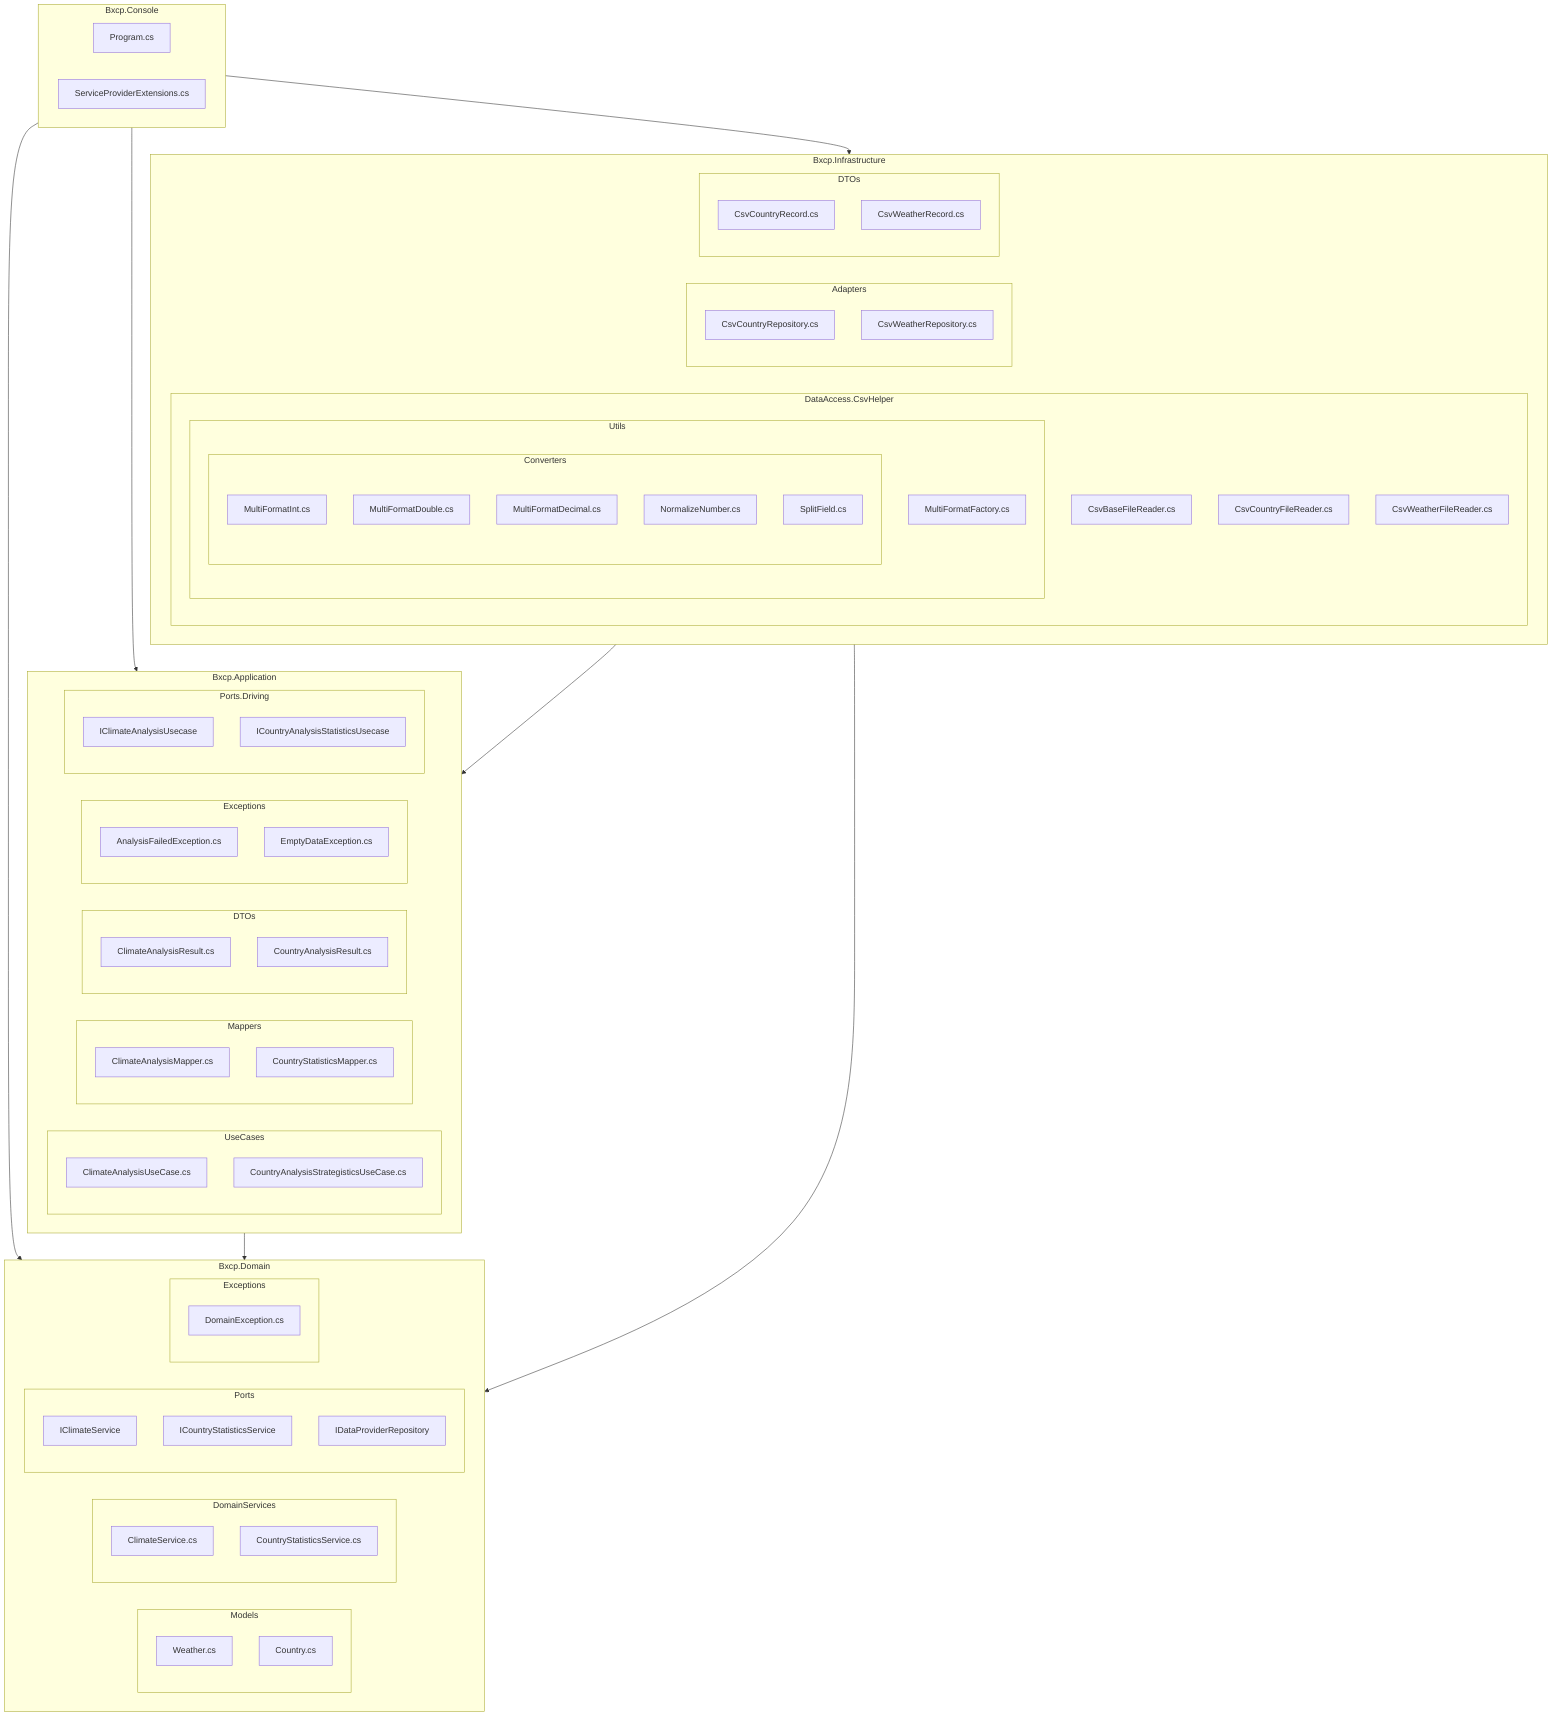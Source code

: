 flowchart TB
    subgraph Console["Bxcp.Console"]
        Program["Program.cs"]
        ServiceProviderExt["ServiceProviderExtensions.cs"]
    end
    
    subgraph Domain["Bxcp.Domain"]
        subgraph DomainModels["Models"]
            WM["Weather.cs"]
            CM["Country.cs"]
        end
        
        subgraph DomainServices["DomainServices"]
            DS1["ClimateService.cs"]
            DS2["CountryStatisticsService.cs"]
        end
        
        subgraph DomainPorts["Ports"]
            DPI["IClimateService"]
            DPC["ICountryStatisticsService"]
            DPR["IDataProviderRepository"]
        end
        
        subgraph DomainExceptions["Exceptions"]
            DE["DomainException.cs"]
        end
    end
    
    subgraph Application["Bxcp.Application"]
        subgraph UseCases["UseCases"]
            UC1["ClimateAnalysisUseCase.cs"]
            UC2["CountryAnalysisStrategisticsUseCase.cs"]
        end
        
        subgraph Mappers["Mappers"]
            MA1["ClimateAnalysisMapper.cs"]
            MA2["CountryStatisticsMapper.cs"]
        end
        
        subgraph DTOs["DTOs"]
            DTO1["ClimateAnalysisResult.cs"]
            DTO2["CountryAnalysisResult.cs"]
        end
        
        subgraph AppExceptions["Exceptions"]
            AE1["AnalysisFailedException.cs"]
            AE2["EmptyDataException.cs"]
        end
        
        subgraph DrivingPorts["Ports.Driving"]
            DrivP1["IClimateAnalysisUsecase"]
            DrivP2["ICountryAnalysisStatisticsUsecase"]
        end
    end
    
    subgraph Infrastructure["Bxcp.Infrastructure"]
        subgraph DataAccess["DataAccess.CsvHelper"]
            DA1["CsvBaseFileReader.cs"]
            DA2["CsvCountryFileReader.cs"]
            DA3["CsvWeatherFileReader.cs"]
            
            subgraph Utils["Utils"]
                UT1["MultiFormatFactory.cs"]
                
                subgraph Converters["Converters"]
                    CV1["MultiFormatInt.cs"]
                    CV2["MultiFormatDouble.cs"]
                    CV3["MultiFormatDecimal.cs"]
                    CV4["NormalizeNumber.cs"]
                    CV5["SplitField.cs"]
                end
            end
        end
        
        subgraph Adapters["Adapters"]
            AD1["CsvCountryRepository.cs"]
            AD2["CsvWeatherRepository.cs"]
        end
        
        subgraph InfraDTOs["DTOs"]
            ID1["CsvCountryRecord.cs"]
            ID2["CsvWeatherRecord.cs"]
        end
    end
    
    Console --> Application
    Console --> Infrastructure
    Console --> Domain
    Application --> Domain
    Infrastructure --> Domain
    Infrastructure --> Application
    
    class Domain,Application,Infrastructure,Console important